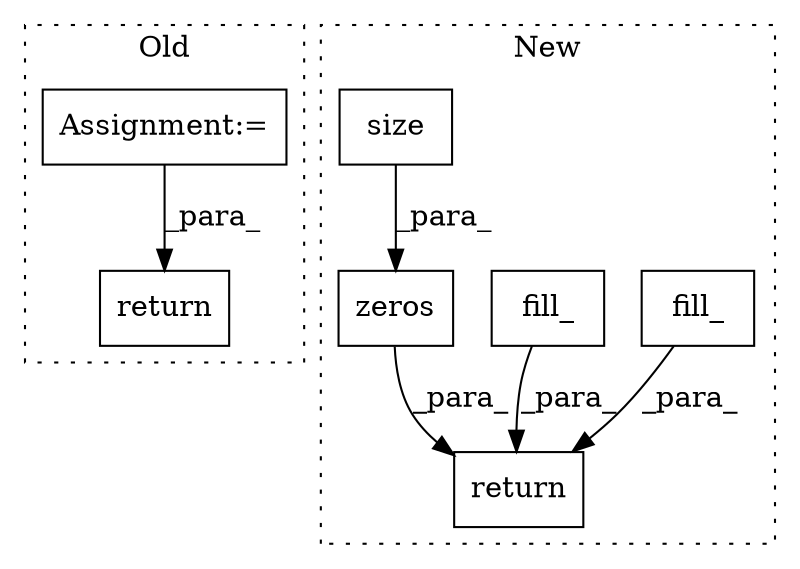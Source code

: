 digraph G {
subgraph cluster0 {
1 [label="return" a="41" s="20101" l="7" shape="box"];
4 [label="Assignment:=" a="7" s="19929" l="1" shape="box"];
label = "Old";
style="dotted";
}
subgraph cluster1 {
2 [label="fill_" a="32" s="21749,21763" l="6,1" shape="box"];
3 [label="return" a="41" s="22081" l="7" shape="box"];
5 [label="zeros" a="32" s="21986,22042" l="6,1" shape="box"];
6 [label="fill_" a="32" s="21699,21713" l="6,1" shape="box"];
7 [label="size" a="32" s="22013,22019" l="5,1" shape="box"];
label = "New";
style="dotted";
}
2 -> 3 [label="_para_"];
4 -> 1 [label="_para_"];
5 -> 3 [label="_para_"];
6 -> 3 [label="_para_"];
7 -> 5 [label="_para_"];
}